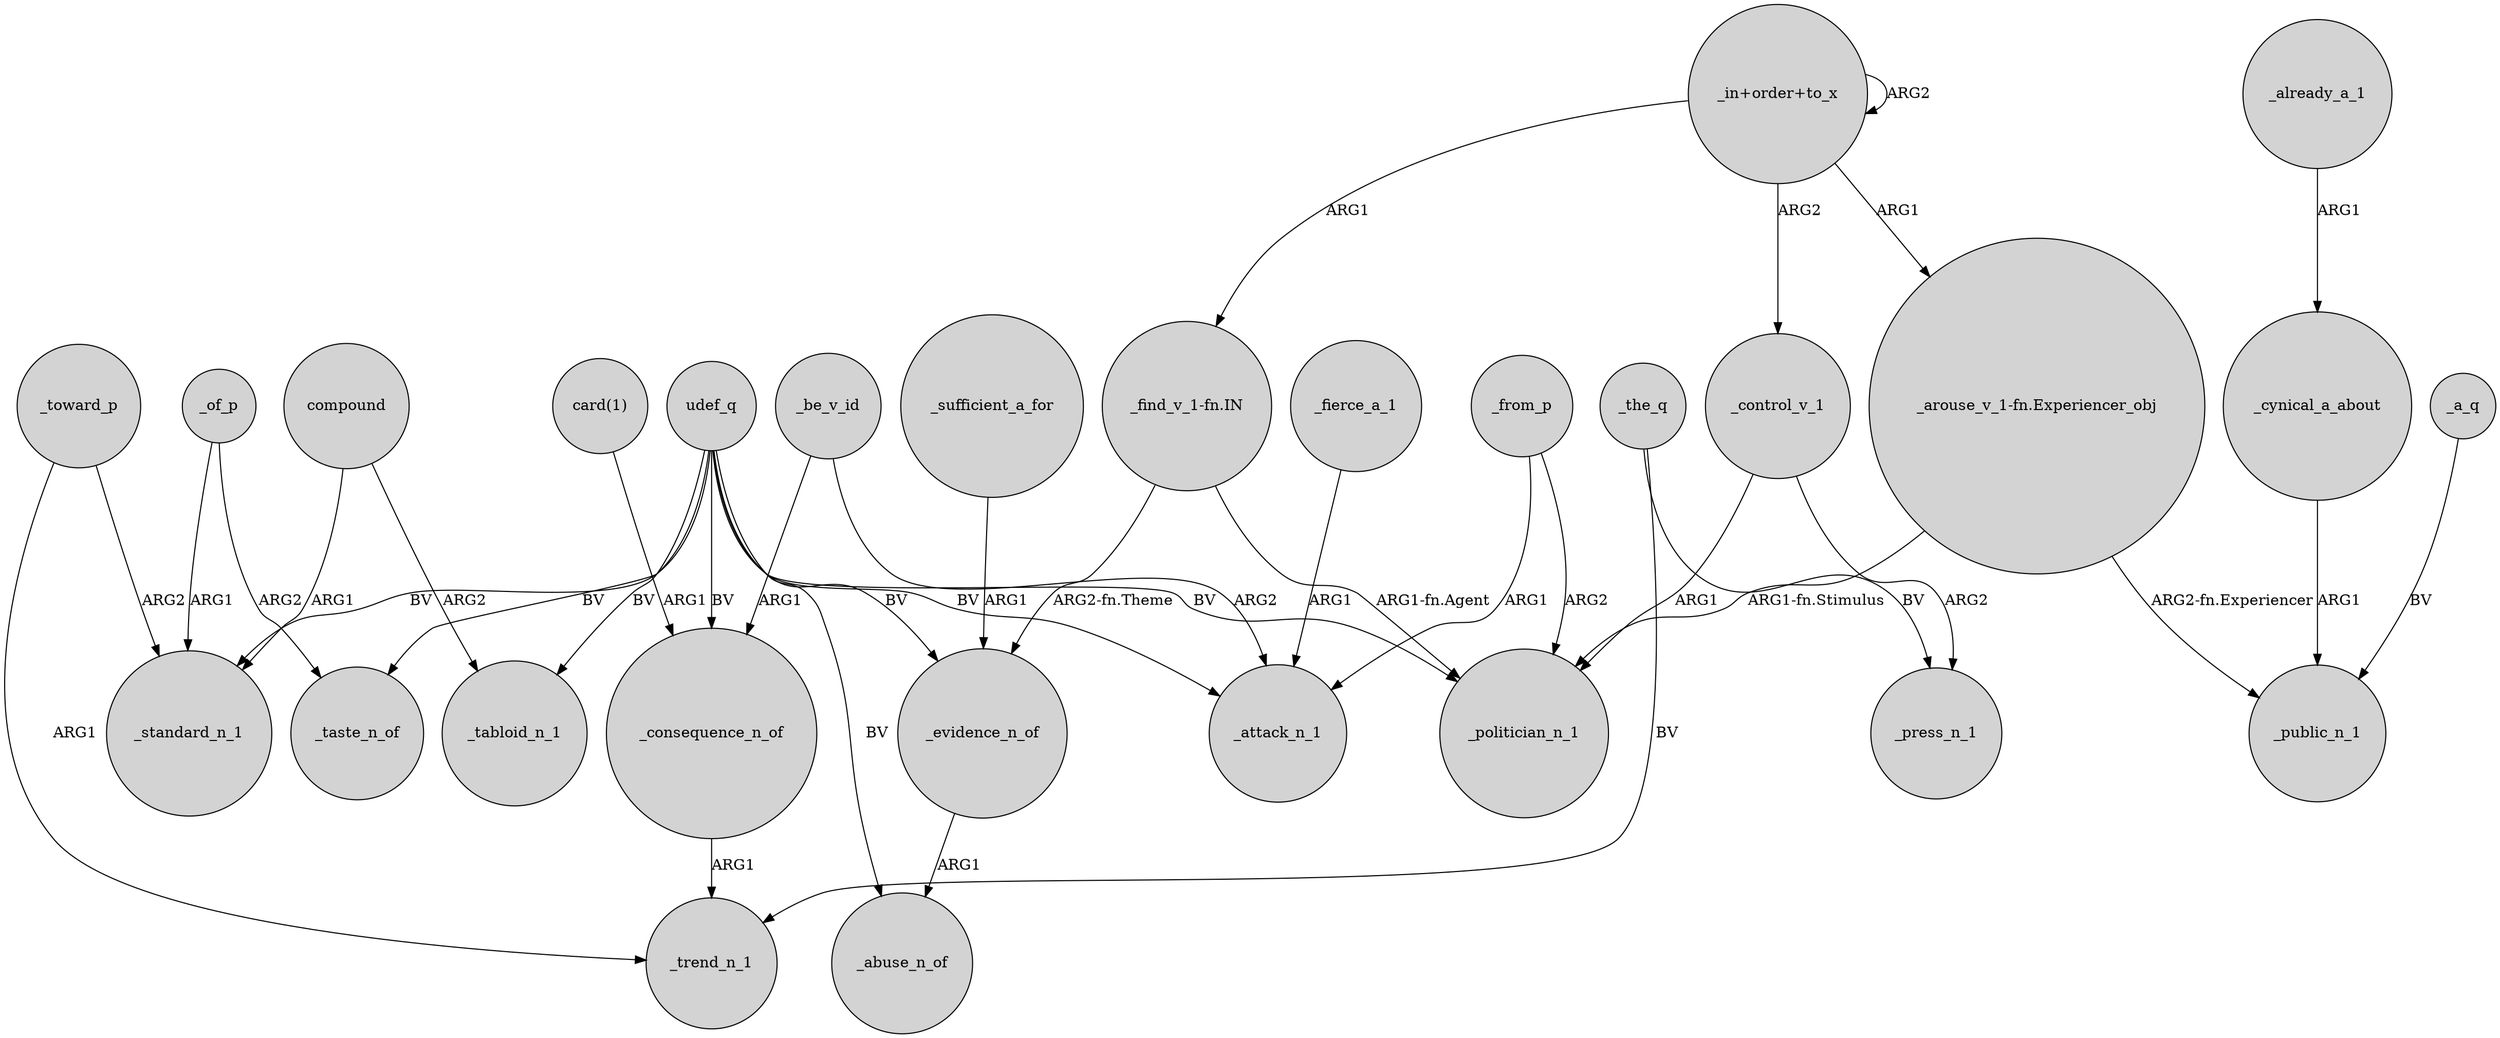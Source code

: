 digraph {
	node [shape=circle style=filled]
	udef_q -> _taste_n_of [label=BV]
	_the_q -> _press_n_1 [label=BV]
	_toward_p -> _standard_n_1 [label=ARG2]
	"_find_v_1-fn.IN" -> _politician_n_1 [label="ARG1-fn.Agent"]
	_control_v_1 -> _politician_n_1 [label=ARG1]
	_consequence_n_of -> _trend_n_1 [label=ARG1]
	"_in+order+to_x" -> "_in+order+to_x" [label=ARG2]
	_already_a_1 -> _cynical_a_about [label=ARG1]
	"_in+order+to_x" -> "_arouse_v_1-fn.Experiencer_obj" [label=ARG1]
	"_in+order+to_x" -> _control_v_1 [label=ARG2]
	udef_q -> _consequence_n_of [label=BV]
	_from_p -> _politician_n_1 [label=ARG2]
	udef_q -> _evidence_n_of [label=BV]
	_toward_p -> _trend_n_1 [label=ARG1]
	_be_v_id -> _consequence_n_of [label=ARG1]
	_sufficient_a_for -> _evidence_n_of [label=ARG1]
	"card(1)" -> _consequence_n_of [label=ARG1]
	udef_q -> _politician_n_1 [label=BV]
	_fierce_a_1 -> _attack_n_1 [label=ARG1]
	"_arouse_v_1-fn.Experiencer_obj" -> _public_n_1 [label="ARG2-fn.Experiencer"]
	_the_q -> _trend_n_1 [label=BV]
	_be_v_id -> _attack_n_1 [label=ARG2]
	_from_p -> _attack_n_1 [label=ARG1]
	_of_p -> _standard_n_1 [label=ARG1]
	_evidence_n_of -> _abuse_n_of [label=ARG1]
	"_find_v_1-fn.IN" -> _evidence_n_of [label="ARG2-fn.Theme"]
	udef_q -> _tabloid_n_1 [label=BV]
	_control_v_1 -> _press_n_1 [label=ARG2]
	compound -> _tabloid_n_1 [label=ARG2]
	udef_q -> _abuse_n_of [label=BV]
	_of_p -> _taste_n_of [label=ARG2]
	_a_q -> _public_n_1 [label=BV]
	_cynical_a_about -> _public_n_1 [label=ARG1]
	udef_q -> _attack_n_1 [label=BV]
	"_in+order+to_x" -> "_find_v_1-fn.IN" [label=ARG1]
	udef_q -> _standard_n_1 [label=BV]
	"_arouse_v_1-fn.Experiencer_obj" -> _politician_n_1 [label="ARG1-fn.Stimulus"]
	compound -> _standard_n_1 [label=ARG1]
}
